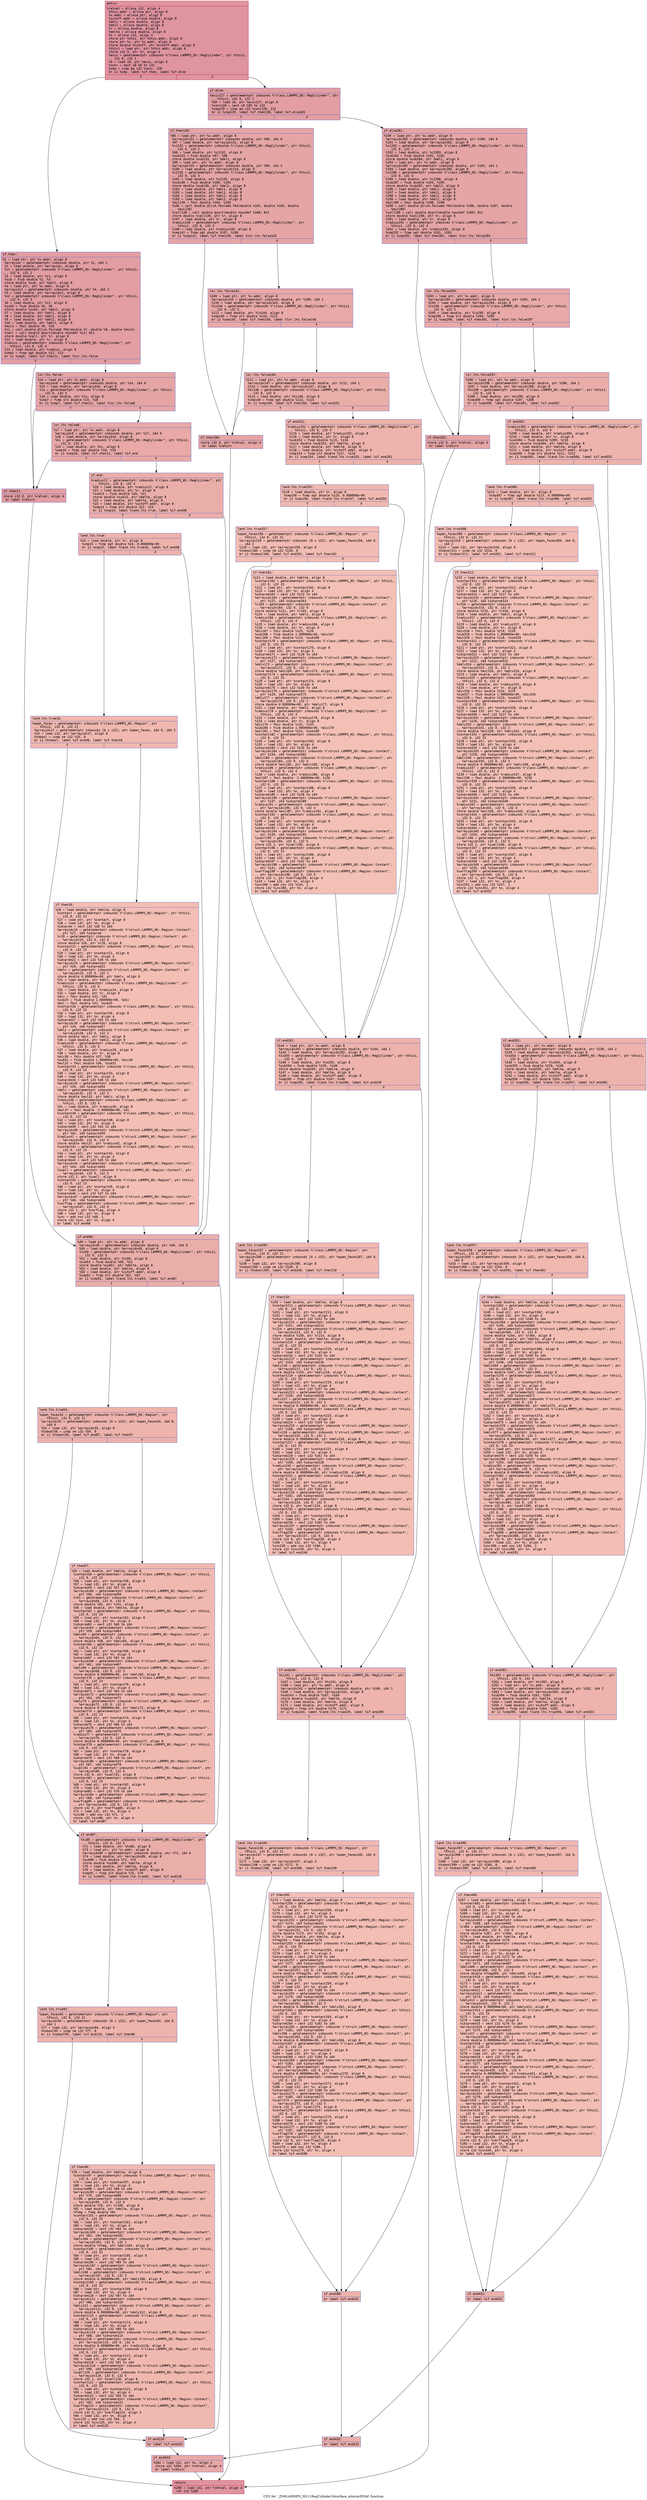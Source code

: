 digraph "CFG for '_ZN9LAMMPS_NS11RegCylinder16surface_interiorEPdd' function" {
	label="CFG for '_ZN9LAMMPS_NS11RegCylinder16surface_interiorEPdd' function";

	Node0x563dc7130ab0 [shape=record,color="#b70d28ff", style=filled, fillcolor="#b70d2870" fontname="Courier",label="{entry:\l|  %retval = alloca i32, align 4\l  %this.addr = alloca ptr, align 8\l  %x.addr = alloca ptr, align 8\l  %cutoff.addr = alloca double, align 8\l  %del1 = alloca double, align 8\l  %del2 = alloca double, align 8\l  %r = alloca double, align 8\l  %delta = alloca double, align 8\l  %n = alloca i32, align 4\l  store ptr %this, ptr %this.addr, align 8\l  store ptr %x, ptr %x.addr, align 8\l  store double %cutoff, ptr %cutoff.addr, align 8\l  %this1 = load ptr, ptr %this.addr, align 8\l  store i32 0, ptr %n, align 4\l  %axis = getelementptr inbounds %\"class.LAMMPS_NS::RegCylinder\", ptr %this1,\l... i32 0, i32 1\l  %0 = load i8, ptr %axis, align 8\l  %conv = sext i8 %0 to i32\l  %cmp = icmp eq i32 %conv, 120\l  br i1 %cmp, label %if.then, label %if.else\l|{<s0>T|<s1>F}}"];
	Node0x563dc7130ab0:s0 -> Node0x563dc7132740[tooltip="entry -> if.then\nProbability 50.00%" ];
	Node0x563dc7130ab0:s1 -> Node0x563dc71327b0[tooltip="entry -> if.else\nProbability 50.00%" ];
	Node0x563dc7132740 [shape=record,color="#3d50c3ff", style=filled, fillcolor="#be242e70" fontname="Courier",label="{if.then:\l|  %1 = load ptr, ptr %x.addr, align 8\l  %arrayidx = getelementptr inbounds double, ptr %1, i64 1\l  %2 = load double, ptr %arrayidx, align 8\l  %c1 = getelementptr inbounds %\"class.LAMMPS_NS::RegCylinder\", ptr %this1,\l... i32 0, i32 2\l  %3 = load double, ptr %c1, align 8\l  %sub = fsub double %2, %3\l  store double %sub, ptr %del1, align 8\l  %4 = load ptr, ptr %x.addr, align 8\l  %arrayidx2 = getelementptr inbounds double, ptr %4, i64 2\l  %5 = load double, ptr %arrayidx2, align 8\l  %c2 = getelementptr inbounds %\"class.LAMMPS_NS::RegCylinder\", ptr %this1,\l... i32 0, i32 3\l  %6 = load double, ptr %c2, align 8\l  %sub3 = fsub double %5, %6\l  store double %sub3, ptr %del2, align 8\l  %7 = load double, ptr %del1, align 8\l  %8 = load double, ptr %del1, align 8\l  %9 = load double, ptr %del2, align 8\l  %10 = load double, ptr %del2, align 8\l  %mul4 = fmul double %9, %10\l  %11 = call double @llvm.fmuladd.f64(double %7, double %8, double %mul4)\l  %call = call double @sqrt(double noundef %11) #11\l  store double %call, ptr %r, align 8\l  %12 = load double, ptr %r, align 8\l  %radius = getelementptr inbounds %\"class.LAMMPS_NS::RegCylinder\", ptr\l... %this1, i32 0, i32 4\l  %13 = load double, ptr %radius, align 8\l  %cmp5 = fcmp ogt double %12, %13\l  br i1 %cmp5, label %if.then11, label %lor.lhs.false\l|{<s0>T|<s1>F}}"];
	Node0x563dc7132740:s0 -> Node0x563dc7133b10[tooltip="if.then -> if.then11\nProbability 50.00%" ];
	Node0x563dc7132740:s1 -> Node0x563dc7133b60[tooltip="if.then -> lor.lhs.false\nProbability 50.00%" ];
	Node0x563dc7133b60 [shape=record,color="#3d50c3ff", style=filled, fillcolor="#c5333470" fontname="Courier",label="{lor.lhs.false:\l|  %14 = load ptr, ptr %x.addr, align 8\l  %arrayidx6 = getelementptr inbounds double, ptr %14, i64 0\l  %15 = load double, ptr %arrayidx6, align 8\l  %lo = getelementptr inbounds %\"class.LAMMPS_NS::RegCylinder\", ptr %this1,\l... i32 0, i32 5\l  %16 = load double, ptr %lo, align 8\l  %cmp7 = fcmp olt double %15, %16\l  br i1 %cmp7, label %if.then11, label %lor.lhs.false8\l|{<s0>T|<s1>F}}"];
	Node0x563dc7133b60:s0 -> Node0x563dc7133b10[tooltip="lor.lhs.false -> if.then11\nProbability 50.00%" ];
	Node0x563dc7133b60:s1 -> Node0x563dc7134040[tooltip="lor.lhs.false -> lor.lhs.false8\nProbability 50.00%" ];
	Node0x563dc7134040 [shape=record,color="#3d50c3ff", style=filled, fillcolor="#ca3b3770" fontname="Courier",label="{lor.lhs.false8:\l|  %17 = load ptr, ptr %x.addr, align 8\l  %arrayidx9 = getelementptr inbounds double, ptr %17, i64 0\l  %18 = load double, ptr %arrayidx9, align 8\l  %hi = getelementptr inbounds %\"class.LAMMPS_NS::RegCylinder\", ptr %this1,\l... i32 0, i32 6\l  %19 = load double, ptr %hi, align 8\l  %cmp10 = fcmp ogt double %18, %19\l  br i1 %cmp10, label %if.then11, label %if.end\l|{<s0>T|<s1>F}}"];
	Node0x563dc7134040:s0 -> Node0x563dc7133b10[tooltip="lor.lhs.false8 -> if.then11\nProbability 50.00%" ];
	Node0x563dc7134040:s1 -> Node0x563dc7134550[tooltip="lor.lhs.false8 -> if.end\nProbability 50.00%" ];
	Node0x563dc7133b10 [shape=record,color="#3d50c3ff", style=filled, fillcolor="#be242e70" fontname="Courier",label="{if.then11:\l|  store i32 0, ptr %retval, align 4\l  br label %return\l}"];
	Node0x563dc7133b10 -> Node0x563dc7134710[tooltip="if.then11 -> return\nProbability 100.00%" ];
	Node0x563dc7134550 [shape=record,color="#3d50c3ff", style=filled, fillcolor="#d0473d70" fontname="Courier",label="{if.end:\l|  %radius12 = getelementptr inbounds %\"class.LAMMPS_NS::RegCylinder\", ptr\l... %this1, i32 0, i32 4\l  %20 = load double, ptr %radius12, align 8\l  %21 = load double, ptr %r, align 8\l  %sub13 = fsub double %20, %21\l  store double %sub13, ptr %delta, align 8\l  %22 = load double, ptr %delta, align 8\l  %23 = load double, ptr %cutoff.addr, align 8\l  %cmp14 = fcmp olt double %22, %23\l  br i1 %cmp14, label %land.lhs.true, label %if.end48\l|{<s0>T|<s1>F}}"];
	Node0x563dc7134550:s0 -> Node0x563dc7134ce0[tooltip="if.end -> land.lhs.true\nProbability 50.00%" ];
	Node0x563dc7134550:s1 -> Node0x563dc7134d60[tooltip="if.end -> if.end48\nProbability 50.00%" ];
	Node0x563dc7134ce0 [shape=record,color="#3d50c3ff", style=filled, fillcolor="#d6524470" fontname="Courier",label="{land.lhs.true:\l|  %24 = load double, ptr %r, align 8\l  %cmp15 = fcmp ogt double %24, 0.000000e+00\l  br i1 %cmp15, label %land.lhs.true16, label %if.end48\l|{<s0>T|<s1>F}}"];
	Node0x563dc7134ce0:s0 -> Node0x563dc7134fc0[tooltip="land.lhs.true -> land.lhs.true16\nProbability 50.00%" ];
	Node0x563dc7134ce0:s1 -> Node0x563dc7134d60[tooltip="land.lhs.true -> if.end48\nProbability 50.00%" ];
	Node0x563dc7134fc0 [shape=record,color="#3d50c3ff", style=filled, fillcolor="#dc5d4a70" fontname="Courier",label="{land.lhs.true16:\l|  %open_faces = getelementptr inbounds %\"class.LAMMPS_NS::Region\", ptr\l... %this1, i32 0, i32 21\l  %arrayidx17 = getelementptr inbounds [6 x i32], ptr %open_faces, i64 0, i64 2\l  %25 = load i32, ptr %arrayidx17, align 8\l  %tobool = icmp ne i32 %25, 0\l  br i1 %tobool, label %if.end48, label %if.then18\l|{<s0>T|<s1>F}}"];
	Node0x563dc7134fc0:s0 -> Node0x563dc7134d60[tooltip="land.lhs.true16 -> if.end48\nProbability 62.50%" ];
	Node0x563dc7134fc0:s1 -> Node0x563dc7133260[tooltip="land.lhs.true16 -> if.then18\nProbability 37.50%" ];
	Node0x563dc7133260 [shape=record,color="#3d50c3ff", style=filled, fillcolor="#e36c5570" fontname="Courier",label="{if.then18:\l|  %26 = load double, ptr %delta, align 8\l  %contact = getelementptr inbounds %\"class.LAMMPS_NS::Region\", ptr %this1,\l... i32 0, i32 23\l  %27 = load ptr, ptr %contact, align 8\l  %28 = load i32, ptr %n, align 4\l  %idxprom = sext i32 %28 to i64\l  %arrayidx19 = getelementptr inbounds %\"struct.LAMMPS_NS::Region::Contact\",\l... ptr %27, i64 %idxprom\l  %r20 = getelementptr inbounds %\"struct.LAMMPS_NS::Region::Contact\", ptr\l... %arrayidx19, i32 0, i32 0\l  store double %26, ptr %r20, align 8\l  %contact21 = getelementptr inbounds %\"class.LAMMPS_NS::Region\", ptr %this1,\l... i32 0, i32 23\l  %29 = load ptr, ptr %contact21, align 8\l  %30 = load i32, ptr %n, align 4\l  %idxprom22 = sext i32 %30 to i64\l  %arrayidx23 = getelementptr inbounds %\"struct.LAMMPS_NS::Region::Contact\",\l... ptr %29, i64 %idxprom22\l  %delx = getelementptr inbounds %\"struct.LAMMPS_NS::Region::Contact\", ptr\l... %arrayidx23, i32 0, i32 1\l  store double 0.000000e+00, ptr %delx, align 8\l  %31 = load double, ptr %del1, align 8\l  %radius24 = getelementptr inbounds %\"class.LAMMPS_NS::RegCylinder\", ptr\l... %this1, i32 0, i32 4\l  %32 = load double, ptr %radius24, align 8\l  %33 = load double, ptr %r, align 8\l  %div = fdiv double %32, %33\l  %sub25 = fsub double 1.000000e+00, %div\l  %mul = fmul double %31, %sub25\l  %contact26 = getelementptr inbounds %\"class.LAMMPS_NS::Region\", ptr %this1,\l... i32 0, i32 23\l  %34 = load ptr, ptr %contact26, align 8\l  %35 = load i32, ptr %n, align 4\l  %idxprom27 = sext i32 %35 to i64\l  %arrayidx28 = getelementptr inbounds %\"struct.LAMMPS_NS::Region::Contact\",\l... ptr %34, i64 %idxprom27\l  %dely = getelementptr inbounds %\"struct.LAMMPS_NS::Region::Contact\", ptr\l... %arrayidx28, i32 0, i32 2\l  store double %mul, ptr %dely, align 8\l  %36 = load double, ptr %del2, align 8\l  %radius29 = getelementptr inbounds %\"class.LAMMPS_NS::RegCylinder\", ptr\l... %this1, i32 0, i32 4\l  %37 = load double, ptr %radius29, align 8\l  %38 = load double, ptr %r, align 8\l  %div30 = fdiv double %37, %38\l  %sub31 = fsub double 1.000000e+00, %div30\l  %mul32 = fmul double %36, %sub31\l  %contact33 = getelementptr inbounds %\"class.LAMMPS_NS::Region\", ptr %this1,\l... i32 0, i32 23\l  %39 = load ptr, ptr %contact33, align 8\l  %40 = load i32, ptr %n, align 4\l  %idxprom34 = sext i32 %40 to i64\l  %arrayidx35 = getelementptr inbounds %\"struct.LAMMPS_NS::Region::Contact\",\l... ptr %39, i64 %idxprom34\l  %delz = getelementptr inbounds %\"struct.LAMMPS_NS::Region::Contact\", ptr\l... %arrayidx35, i32 0, i32 3\l  store double %mul32, ptr %delz, align 8\l  %radius36 = getelementptr inbounds %\"class.LAMMPS_NS::RegCylinder\", ptr\l... %this1, i32 0, i32 4\l  %41 = load double, ptr %radius36, align 8\l  %mul37 = fmul double -2.000000e+00, %41\l  %contact38 = getelementptr inbounds %\"class.LAMMPS_NS::Region\", ptr %this1,\l... i32 0, i32 23\l  %42 = load ptr, ptr %contact38, align 8\l  %43 = load i32, ptr %n, align 4\l  %idxprom39 = sext i32 %43 to i64\l  %arrayidx40 = getelementptr inbounds %\"struct.LAMMPS_NS::Region::Contact\",\l... ptr %42, i64 %idxprom39\l  %radius41 = getelementptr inbounds %\"struct.LAMMPS_NS::Region::Contact\", ptr\l... %arrayidx40, i32 0, i32 4\l  store double %mul37, ptr %radius41, align 8\l  %contact42 = getelementptr inbounds %\"class.LAMMPS_NS::Region\", ptr %this1,\l... i32 0, i32 23\l  %44 = load ptr, ptr %contact42, align 8\l  %45 = load i32, ptr %n, align 4\l  %idxprom43 = sext i32 %45 to i64\l  %arrayidx44 = getelementptr inbounds %\"struct.LAMMPS_NS::Region::Contact\",\l... ptr %44, i64 %idxprom43\l  %iwall = getelementptr inbounds %\"struct.LAMMPS_NS::Region::Contact\", ptr\l... %arrayidx44, i32 0, i32 5\l  store i32 2, ptr %iwall, align 8\l  %contact45 = getelementptr inbounds %\"class.LAMMPS_NS::Region\", ptr %this1,\l... i32 0, i32 23\l  %46 = load ptr, ptr %contact45, align 8\l  %47 = load i32, ptr %n, align 4\l  %idxprom46 = sext i32 %47 to i64\l  %arrayidx47 = getelementptr inbounds %\"struct.LAMMPS_NS::Region::Contact\",\l... ptr %46, i64 %idxprom46\l  %varflag = getelementptr inbounds %\"struct.LAMMPS_NS::Region::Contact\", ptr\l... %arrayidx47, i32 0, i32 6\l  store i32 1, ptr %varflag, align 4\l  %48 = load i32, ptr %n, align 4\l  %inc = add nsw i32 %48, 1\l  store i32 %inc, ptr %n, align 4\l  br label %if.end48\l}"];
	Node0x563dc7133260 -> Node0x563dc7134d60[tooltip="if.then18 -> if.end48\nProbability 100.00%" ];
	Node0x563dc7134d60 [shape=record,color="#3d50c3ff", style=filled, fillcolor="#d0473d70" fontname="Courier",label="{if.end48:\l|  %49 = load ptr, ptr %x.addr, align 8\l  %arrayidx49 = getelementptr inbounds double, ptr %49, i64 0\l  %50 = load double, ptr %arrayidx49, align 8\l  %lo50 = getelementptr inbounds %\"class.LAMMPS_NS::RegCylinder\", ptr %this1,\l... i32 0, i32 5\l  %51 = load double, ptr %lo50, align 8\l  %sub51 = fsub double %50, %51\l  store double %sub51, ptr %delta, align 8\l  %52 = load double, ptr %delta, align 8\l  %53 = load double, ptr %cutoff.addr, align 8\l  %cmp52 = fcmp olt double %52, %53\l  br i1 %cmp52, label %land.lhs.true53, label %if.end87\l|{<s0>T|<s1>F}}"];
	Node0x563dc7134d60:s0 -> Node0x563dc7139610[tooltip="if.end48 -> land.lhs.true53\nProbability 50.00%" ];
	Node0x563dc7134d60:s1 -> Node0x563dc7139690[tooltip="if.end48 -> if.end87\nProbability 50.00%" ];
	Node0x563dc7139610 [shape=record,color="#3d50c3ff", style=filled, fillcolor="#d6524470" fontname="Courier",label="{land.lhs.true53:\l|  %open_faces54 = getelementptr inbounds %\"class.LAMMPS_NS::Region\", ptr\l... %this1, i32 0, i32 21\l  %arrayidx55 = getelementptr inbounds [6 x i32], ptr %open_faces54, i64 0,\l... i64 0\l  %54 = load i32, ptr %arrayidx55, align 8\l  %tobool56 = icmp ne i32 %54, 0\l  br i1 %tobool56, label %if.end87, label %if.then57\l|{<s0>T|<s1>F}}"];
	Node0x563dc7139610:s0 -> Node0x563dc7139690[tooltip="land.lhs.true53 -> if.end87\nProbability 62.50%" ];
	Node0x563dc7139610:s1 -> Node0x563dc7135500[tooltip="land.lhs.true53 -> if.then57\nProbability 37.50%" ];
	Node0x563dc7135500 [shape=record,color="#3d50c3ff", style=filled, fillcolor="#de614d70" fontname="Courier",label="{if.then57:\l|  %55 = load double, ptr %delta, align 8\l  %contact58 = getelementptr inbounds %\"class.LAMMPS_NS::Region\", ptr %this1,\l... i32 0, i32 23\l  %56 = load ptr, ptr %contact58, align 8\l  %57 = load i32, ptr %n, align 4\l  %idxprom59 = sext i32 %57 to i64\l  %arrayidx60 = getelementptr inbounds %\"struct.LAMMPS_NS::Region::Contact\",\l... ptr %56, i64 %idxprom59\l  %r61 = getelementptr inbounds %\"struct.LAMMPS_NS::Region::Contact\", ptr\l... %arrayidx60, i32 0, i32 0\l  store double %55, ptr %r61, align 8\l  %58 = load double, ptr %delta, align 8\l  %contact62 = getelementptr inbounds %\"class.LAMMPS_NS::Region\", ptr %this1,\l... i32 0, i32 23\l  %59 = load ptr, ptr %contact62, align 8\l  %60 = load i32, ptr %n, align 4\l  %idxprom63 = sext i32 %60 to i64\l  %arrayidx64 = getelementptr inbounds %\"struct.LAMMPS_NS::Region::Contact\",\l... ptr %59, i64 %idxprom63\l  %delx65 = getelementptr inbounds %\"struct.LAMMPS_NS::Region::Contact\", ptr\l... %arrayidx64, i32 0, i32 1\l  store double %58, ptr %delx65, align 8\l  %contact66 = getelementptr inbounds %\"class.LAMMPS_NS::Region\", ptr %this1,\l... i32 0, i32 23\l  %61 = load ptr, ptr %contact66, align 8\l  %62 = load i32, ptr %n, align 4\l  %idxprom67 = sext i32 %62 to i64\l  %arrayidx68 = getelementptr inbounds %\"struct.LAMMPS_NS::Region::Contact\",\l... ptr %61, i64 %idxprom67\l  %delz69 = getelementptr inbounds %\"struct.LAMMPS_NS::Region::Contact\", ptr\l... %arrayidx68, i32 0, i32 3\l  store double 0.000000e+00, ptr %delz69, align 8\l  %contact70 = getelementptr inbounds %\"class.LAMMPS_NS::Region\", ptr %this1,\l... i32 0, i32 23\l  %63 = load ptr, ptr %contact70, align 8\l  %64 = load i32, ptr %n, align 4\l  %idxprom71 = sext i32 %64 to i64\l  %arrayidx72 = getelementptr inbounds %\"struct.LAMMPS_NS::Region::Contact\",\l... ptr %63, i64 %idxprom71\l  %dely73 = getelementptr inbounds %\"struct.LAMMPS_NS::Region::Contact\", ptr\l... %arrayidx72, i32 0, i32 2\l  store double 0.000000e+00, ptr %dely73, align 8\l  %contact74 = getelementptr inbounds %\"class.LAMMPS_NS::Region\", ptr %this1,\l... i32 0, i32 23\l  %65 = load ptr, ptr %contact74, align 8\l  %66 = load i32, ptr %n, align 4\l  %idxprom75 = sext i32 %66 to i64\l  %arrayidx76 = getelementptr inbounds %\"struct.LAMMPS_NS::Region::Contact\",\l... ptr %65, i64 %idxprom75\l  %radius77 = getelementptr inbounds %\"struct.LAMMPS_NS::Region::Contact\", ptr\l... %arrayidx76, i32 0, i32 4\l  store double 0.000000e+00, ptr %radius77, align 8\l  %contact78 = getelementptr inbounds %\"class.LAMMPS_NS::Region\", ptr %this1,\l... i32 0, i32 23\l  %67 = load ptr, ptr %contact78, align 8\l  %68 = load i32, ptr %n, align 4\l  %idxprom79 = sext i32 %68 to i64\l  %arrayidx80 = getelementptr inbounds %\"struct.LAMMPS_NS::Region::Contact\",\l... ptr %67, i64 %idxprom79\l  %iwall81 = getelementptr inbounds %\"struct.LAMMPS_NS::Region::Contact\", ptr\l... %arrayidx80, i32 0, i32 5\l  store i32 0, ptr %iwall81, align 8\l  %contact82 = getelementptr inbounds %\"class.LAMMPS_NS::Region\", ptr %this1,\l... i32 0, i32 23\l  %69 = load ptr, ptr %contact82, align 8\l  %70 = load i32, ptr %n, align 4\l  %idxprom83 = sext i32 %70 to i64\l  %arrayidx84 = getelementptr inbounds %\"struct.LAMMPS_NS::Region::Contact\",\l... ptr %69, i64 %idxprom83\l  %varflag85 = getelementptr inbounds %\"struct.LAMMPS_NS::Region::Contact\",\l... ptr %arrayidx84, i32 0, i32 6\l  store i32 0, ptr %varflag85, align 4\l  %71 = load i32, ptr %n, align 4\l  %inc86 = add nsw i32 %71, 1\l  store i32 %inc86, ptr %n, align 4\l  br label %if.end87\l}"];
	Node0x563dc7135500 -> Node0x563dc7139690[tooltip="if.then57 -> if.end87\nProbability 100.00%" ];
	Node0x563dc7139690 [shape=record,color="#3d50c3ff", style=filled, fillcolor="#d0473d70" fontname="Courier",label="{if.end87:\l|  %hi88 = getelementptr inbounds %\"class.LAMMPS_NS::RegCylinder\", ptr\l... %this1, i32 0, i32 6\l  %72 = load double, ptr %hi88, align 8\l  %73 = load ptr, ptr %x.addr, align 8\l  %arrayidx89 = getelementptr inbounds double, ptr %73, i64 0\l  %74 = load double, ptr %arrayidx89, align 8\l  %sub90 = fsub double %72, %74\l  store double %sub90, ptr %delta, align 8\l  %75 = load double, ptr %delta, align 8\l  %76 = load double, ptr %cutoff.addr, align 8\l  %cmp91 = fcmp olt double %75, %76\l  br i1 %cmp91, label %land.lhs.true92, label %if.end126\l|{<s0>T|<s1>F}}"];
	Node0x563dc7139690:s0 -> Node0x563dc713cdc0[tooltip="if.end87 -> land.lhs.true92\nProbability 50.00%" ];
	Node0x563dc7139690:s1 -> Node0x563dc713ce40[tooltip="if.end87 -> if.end126\nProbability 50.00%" ];
	Node0x563dc713cdc0 [shape=record,color="#3d50c3ff", style=filled, fillcolor="#d6524470" fontname="Courier",label="{land.lhs.true92:\l|  %open_faces93 = getelementptr inbounds %\"class.LAMMPS_NS::Region\", ptr\l... %this1, i32 0, i32 21\l  %arrayidx94 = getelementptr inbounds [6 x i32], ptr %open_faces93, i64 0,\l... i64 1\l  %77 = load i32, ptr %arrayidx94, align 4\l  %tobool95 = icmp ne i32 %77, 0\l  br i1 %tobool95, label %if.end126, label %if.then96\l|{<s0>T|<s1>F}}"];
	Node0x563dc713cdc0:s0 -> Node0x563dc713ce40[tooltip="land.lhs.true92 -> if.end126\nProbability 62.50%" ];
	Node0x563dc713cdc0:s1 -> Node0x563dc713d290[tooltip="land.lhs.true92 -> if.then96\nProbability 37.50%" ];
	Node0x563dc713d290 [shape=record,color="#3d50c3ff", style=filled, fillcolor="#de614d70" fontname="Courier",label="{if.then96:\l|  %78 = load double, ptr %delta, align 8\l  %contact97 = getelementptr inbounds %\"class.LAMMPS_NS::Region\", ptr %this1,\l... i32 0, i32 23\l  %79 = load ptr, ptr %contact97, align 8\l  %80 = load i32, ptr %n, align 4\l  %idxprom98 = sext i32 %80 to i64\l  %arrayidx99 = getelementptr inbounds %\"struct.LAMMPS_NS::Region::Contact\",\l... ptr %79, i64 %idxprom98\l  %r100 = getelementptr inbounds %\"struct.LAMMPS_NS::Region::Contact\", ptr\l... %arrayidx99, i32 0, i32 0\l  store double %78, ptr %r100, align 8\l  %81 = load double, ptr %delta, align 8\l  %fneg = fneg double %81\l  %contact101 = getelementptr inbounds %\"class.LAMMPS_NS::Region\", ptr %this1,\l... i32 0, i32 23\l  %82 = load ptr, ptr %contact101, align 8\l  %83 = load i32, ptr %n, align 4\l  %idxprom102 = sext i32 %83 to i64\l  %arrayidx103 = getelementptr inbounds %\"struct.LAMMPS_NS::Region::Contact\",\l... ptr %82, i64 %idxprom102\l  %delx104 = getelementptr inbounds %\"struct.LAMMPS_NS::Region::Contact\", ptr\l... %arrayidx103, i32 0, i32 1\l  store double %fneg, ptr %delx104, align 8\l  %contact105 = getelementptr inbounds %\"class.LAMMPS_NS::Region\", ptr %this1,\l... i32 0, i32 23\l  %84 = load ptr, ptr %contact105, align 8\l  %85 = load i32, ptr %n, align 4\l  %idxprom106 = sext i32 %85 to i64\l  %arrayidx107 = getelementptr inbounds %\"struct.LAMMPS_NS::Region::Contact\",\l... ptr %84, i64 %idxprom106\l  %delz108 = getelementptr inbounds %\"struct.LAMMPS_NS::Region::Contact\", ptr\l... %arrayidx107, i32 0, i32 3\l  store double 0.000000e+00, ptr %delz108, align 8\l  %contact109 = getelementptr inbounds %\"class.LAMMPS_NS::Region\", ptr %this1,\l... i32 0, i32 23\l  %86 = load ptr, ptr %contact109, align 8\l  %87 = load i32, ptr %n, align 4\l  %idxprom110 = sext i32 %87 to i64\l  %arrayidx111 = getelementptr inbounds %\"struct.LAMMPS_NS::Region::Contact\",\l... ptr %86, i64 %idxprom110\l  %dely112 = getelementptr inbounds %\"struct.LAMMPS_NS::Region::Contact\", ptr\l... %arrayidx111, i32 0, i32 2\l  store double 0.000000e+00, ptr %dely112, align 8\l  %contact113 = getelementptr inbounds %\"class.LAMMPS_NS::Region\", ptr %this1,\l... i32 0, i32 23\l  %88 = load ptr, ptr %contact113, align 8\l  %89 = load i32, ptr %n, align 4\l  %idxprom114 = sext i32 %89 to i64\l  %arrayidx115 = getelementptr inbounds %\"struct.LAMMPS_NS::Region::Contact\",\l... ptr %88, i64 %idxprom114\l  %radius116 = getelementptr inbounds %\"struct.LAMMPS_NS::Region::Contact\",\l... ptr %arrayidx115, i32 0, i32 4\l  store double 0.000000e+00, ptr %radius116, align 8\l  %contact117 = getelementptr inbounds %\"class.LAMMPS_NS::Region\", ptr %this1,\l... i32 0, i32 23\l  %90 = load ptr, ptr %contact117, align 8\l  %91 = load i32, ptr %n, align 4\l  %idxprom118 = sext i32 %91 to i64\l  %arrayidx119 = getelementptr inbounds %\"struct.LAMMPS_NS::Region::Contact\",\l... ptr %90, i64 %idxprom118\l  %iwall120 = getelementptr inbounds %\"struct.LAMMPS_NS::Region::Contact\", ptr\l... %arrayidx119, i32 0, i32 5\l  store i32 1, ptr %iwall120, align 8\l  %contact121 = getelementptr inbounds %\"class.LAMMPS_NS::Region\", ptr %this1,\l... i32 0, i32 23\l  %92 = load ptr, ptr %contact121, align 8\l  %93 = load i32, ptr %n, align 4\l  %idxprom122 = sext i32 %93 to i64\l  %arrayidx123 = getelementptr inbounds %\"struct.LAMMPS_NS::Region::Contact\",\l... ptr %92, i64 %idxprom122\l  %varflag124 = getelementptr inbounds %\"struct.LAMMPS_NS::Region::Contact\",\l... ptr %arrayidx123, i32 0, i32 6\l  store i32 0, ptr %varflag124, align 4\l  %94 = load i32, ptr %n, align 4\l  %inc125 = add nsw i32 %94, 1\l  store i32 %inc125, ptr %n, align 4\l  br label %if.end126\l}"];
	Node0x563dc713d290 -> Node0x563dc713ce40[tooltip="if.then96 -> if.end126\nProbability 100.00%" ];
	Node0x563dc713ce40 [shape=record,color="#3d50c3ff", style=filled, fillcolor="#d0473d70" fontname="Courier",label="{if.end126:\l|  br label %if.end433\l}"];
	Node0x563dc713ce40 -> Node0x563dc713f9e0[tooltip="if.end126 -> if.end433\nProbability 100.00%" ];
	Node0x563dc71327b0 [shape=record,color="#3d50c3ff", style=filled, fillcolor="#be242e70" fontname="Courier",label="{if.else:\l|  %axis127 = getelementptr inbounds %\"class.LAMMPS_NS::RegCylinder\", ptr\l... %this1, i32 0, i32 1\l  %95 = load i8, ptr %axis127, align 8\l  %conv128 = sext i8 %95 to i32\l  %cmp129 = icmp eq i32 %conv128, 121\l  br i1 %cmp129, label %if.then130, label %if.else281\l|{<s0>T|<s1>F}}"];
	Node0x563dc71327b0:s0 -> Node0x563dc71383e0[tooltip="if.else -> if.then130\nProbability 50.00%" ];
	Node0x563dc71327b0:s1 -> Node0x563dc7138460[tooltip="if.else -> if.else281\nProbability 50.00%" ];
	Node0x563dc71383e0 [shape=record,color="#3d50c3ff", style=filled, fillcolor="#c5333470" fontname="Courier",label="{if.then130:\l|  %96 = load ptr, ptr %x.addr, align 8\l  %arrayidx131 = getelementptr inbounds double, ptr %96, i64 0\l  %97 = load double, ptr %arrayidx131, align 8\l  %c1132 = getelementptr inbounds %\"class.LAMMPS_NS::RegCylinder\", ptr %this1,\l... i32 0, i32 2\l  %98 = load double, ptr %c1132, align 8\l  %sub133 = fsub double %97, %98\l  store double %sub133, ptr %del1, align 8\l  %99 = load ptr, ptr %x.addr, align 8\l  %arrayidx134 = getelementptr inbounds double, ptr %99, i64 2\l  %100 = load double, ptr %arrayidx134, align 8\l  %c2135 = getelementptr inbounds %\"class.LAMMPS_NS::RegCylinder\", ptr %this1,\l... i32 0, i32 3\l  %101 = load double, ptr %c2135, align 8\l  %sub136 = fsub double %100, %101\l  store double %sub136, ptr %del2, align 8\l  %102 = load double, ptr %del1, align 8\l  %103 = load double, ptr %del1, align 8\l  %104 = load double, ptr %del2, align 8\l  %105 = load double, ptr %del2, align 8\l  %mul138 = fmul double %104, %105\l  %106 = call double @llvm.fmuladd.f64(double %102, double %103, double\l... %mul138)\l  %call139 = call double @sqrt(double noundef %106) #11\l  store double %call139, ptr %r, align 8\l  %107 = load double, ptr %r, align 8\l  %radius140 = getelementptr inbounds %\"class.LAMMPS_NS::RegCylinder\", ptr\l... %this1, i32 0, i32 4\l  %108 = load double, ptr %radius140, align 8\l  %cmp141 = fcmp ogt double %107, %108\l  br i1 %cmp141, label %if.then150, label %lor.lhs.false142\l|{<s0>T|<s1>F}}"];
	Node0x563dc71383e0:s0 -> Node0x563dc71417c0[tooltip="if.then130 -> if.then150\nProbability 50.00%" ];
	Node0x563dc71383e0:s1 -> Node0x563dc7141840[tooltip="if.then130 -> lor.lhs.false142\nProbability 50.00%" ];
	Node0x563dc7141840 [shape=record,color="#3d50c3ff", style=filled, fillcolor="#ca3b3770" fontname="Courier",label="{lor.lhs.false142:\l|  %109 = load ptr, ptr %x.addr, align 8\l  %arrayidx143 = getelementptr inbounds double, ptr %109, i64 1\l  %110 = load double, ptr %arrayidx143, align 8\l  %lo144 = getelementptr inbounds %\"class.LAMMPS_NS::RegCylinder\", ptr %this1,\l... i32 0, i32 5\l  %111 = load double, ptr %lo144, align 8\l  %cmp145 = fcmp olt double %110, %111\l  br i1 %cmp145, label %if.then150, label %lor.lhs.false146\l|{<s0>T|<s1>F}}"];
	Node0x563dc7141840:s0 -> Node0x563dc71417c0[tooltip="lor.lhs.false142 -> if.then150\nProbability 50.00%" ];
	Node0x563dc7141840:s1 -> Node0x563dc7141d80[tooltip="lor.lhs.false142 -> lor.lhs.false146\nProbability 50.00%" ];
	Node0x563dc7141d80 [shape=record,color="#3d50c3ff", style=filled, fillcolor="#d0473d70" fontname="Courier",label="{lor.lhs.false146:\l|  %112 = load ptr, ptr %x.addr, align 8\l  %arrayidx147 = getelementptr inbounds double, ptr %112, i64 1\l  %113 = load double, ptr %arrayidx147, align 8\l  %hi148 = getelementptr inbounds %\"class.LAMMPS_NS::RegCylinder\", ptr %this1,\l... i32 0, i32 6\l  %114 = load double, ptr %hi148, align 8\l  %cmp149 = fcmp ogt double %113, %114\l  br i1 %cmp149, label %if.then150, label %if.end151\l|{<s0>T|<s1>F}}"];
	Node0x563dc7141d80:s0 -> Node0x563dc71417c0[tooltip="lor.lhs.false146 -> if.then150\nProbability 50.00%" ];
	Node0x563dc7141d80:s1 -> Node0x563dc71399e0[tooltip="lor.lhs.false146 -> if.end151\nProbability 50.00%" ];
	Node0x563dc71417c0 [shape=record,color="#3d50c3ff", style=filled, fillcolor="#c5333470" fontname="Courier",label="{if.then150:\l|  store i32 0, ptr %retval, align 4\l  br label %return\l}"];
	Node0x563dc71417c0 -> Node0x563dc7134710[tooltip="if.then150 -> return\nProbability 100.00%" ];
	Node0x563dc71399e0 [shape=record,color="#3d50c3ff", style=filled, fillcolor="#d6524470" fontname="Courier",label="{if.end151:\l|  %radius152 = getelementptr inbounds %\"class.LAMMPS_NS::RegCylinder\", ptr\l... %this1, i32 0, i32 4\l  %115 = load double, ptr %radius152, align 8\l  %116 = load double, ptr %r, align 8\l  %sub153 = fsub double %115, %116\l  store double %sub153, ptr %delta, align 8\l  %117 = load double, ptr %delta, align 8\l  %118 = load double, ptr %cutoff.addr, align 8\l  %cmp154 = fcmp olt double %117, %118\l  br i1 %cmp154, label %land.lhs.true155, label %if.end201\l|{<s0>T|<s1>F}}"];
	Node0x563dc71399e0:s0 -> Node0x563dc713a110[tooltip="if.end151 -> land.lhs.true155\nProbability 50.00%" ];
	Node0x563dc71399e0:s1 -> Node0x563dc713a1b0[tooltip="if.end151 -> if.end201\nProbability 50.00%" ];
	Node0x563dc713a110 [shape=record,color="#3d50c3ff", style=filled, fillcolor="#dc5d4a70" fontname="Courier",label="{land.lhs.true155:\l|  %119 = load double, ptr %r, align 8\l  %cmp156 = fcmp ogt double %119, 0.000000e+00\l  br i1 %cmp156, label %land.lhs.true157, label %if.end201\l|{<s0>T|<s1>F}}"];
	Node0x563dc713a110:s0 -> Node0x563dc713a420[tooltip="land.lhs.true155 -> land.lhs.true157\nProbability 50.00%" ];
	Node0x563dc713a110:s1 -> Node0x563dc713a1b0[tooltip="land.lhs.true155 -> if.end201\nProbability 50.00%" ];
	Node0x563dc713a420 [shape=record,color="#3d50c3ff", style=filled, fillcolor="#e1675170" fontname="Courier",label="{land.lhs.true157:\l|  %open_faces158 = getelementptr inbounds %\"class.LAMMPS_NS::Region\", ptr\l... %this1, i32 0, i32 21\l  %arrayidx159 = getelementptr inbounds [6 x i32], ptr %open_faces158, i64 0,\l... i64 2\l  %120 = load i32, ptr %arrayidx159, align 8\l  %tobool160 = icmp ne i32 %120, 0\l  br i1 %tobool160, label %if.end201, label %if.then161\l|{<s0>T|<s1>F}}"];
	Node0x563dc713a420:s0 -> Node0x563dc713a1b0[tooltip="land.lhs.true157 -> if.end201\nProbability 62.50%" ];
	Node0x563dc713a420:s1 -> Node0x563dc70f4420[tooltip="land.lhs.true157 -> if.then161\nProbability 37.50%" ];
	Node0x563dc70f4420 [shape=record,color="#3d50c3ff", style=filled, fillcolor="#e5705870" fontname="Courier",label="{if.then161:\l|  %121 = load double, ptr %delta, align 8\l  %contact162 = getelementptr inbounds %\"class.LAMMPS_NS::Region\", ptr %this1,\l... i32 0, i32 23\l  %122 = load ptr, ptr %contact162, align 8\l  %123 = load i32, ptr %n, align 4\l  %idxprom163 = sext i32 %123 to i64\l  %arrayidx164 = getelementptr inbounds %\"struct.LAMMPS_NS::Region::Contact\",\l... ptr %122, i64 %idxprom163\l  %r165 = getelementptr inbounds %\"struct.LAMMPS_NS::Region::Contact\", ptr\l... %arrayidx164, i32 0, i32 0\l  store double %121, ptr %r165, align 8\l  %124 = load double, ptr %del1, align 8\l  %radius166 = getelementptr inbounds %\"class.LAMMPS_NS::RegCylinder\", ptr\l... %this1, i32 0, i32 4\l  %125 = load double, ptr %radius166, align 8\l  %126 = load double, ptr %r, align 8\l  %div167 = fdiv double %125, %126\l  %sub168 = fsub double 1.000000e+00, %div167\l  %mul169 = fmul double %124, %sub168\l  %contact170 = getelementptr inbounds %\"class.LAMMPS_NS::Region\", ptr %this1,\l... i32 0, i32 23\l  %127 = load ptr, ptr %contact170, align 8\l  %128 = load i32, ptr %n, align 4\l  %idxprom171 = sext i32 %128 to i64\l  %arrayidx172 = getelementptr inbounds %\"struct.LAMMPS_NS::Region::Contact\",\l... ptr %127, i64 %idxprom171\l  %delx173 = getelementptr inbounds %\"struct.LAMMPS_NS::Region::Contact\", ptr\l... %arrayidx172, i32 0, i32 1\l  store double %mul169, ptr %delx173, align 8\l  %contact174 = getelementptr inbounds %\"class.LAMMPS_NS::Region\", ptr %this1,\l... i32 0, i32 23\l  %129 = load ptr, ptr %contact174, align 8\l  %130 = load i32, ptr %n, align 4\l  %idxprom175 = sext i32 %130 to i64\l  %arrayidx176 = getelementptr inbounds %\"struct.LAMMPS_NS::Region::Contact\",\l... ptr %129, i64 %idxprom175\l  %dely177 = getelementptr inbounds %\"struct.LAMMPS_NS::Region::Contact\", ptr\l... %arrayidx176, i32 0, i32 2\l  store double 0.000000e+00, ptr %dely177, align 8\l  %131 = load double, ptr %del2, align 8\l  %radius178 = getelementptr inbounds %\"class.LAMMPS_NS::RegCylinder\", ptr\l... %this1, i32 0, i32 4\l  %132 = load double, ptr %radius178, align 8\l  %133 = load double, ptr %r, align 8\l  %div179 = fdiv double %132, %133\l  %sub180 = fsub double 1.000000e+00, %div179\l  %mul181 = fmul double %131, %sub180\l  %contact182 = getelementptr inbounds %\"class.LAMMPS_NS::Region\", ptr %this1,\l... i32 0, i32 23\l  %134 = load ptr, ptr %contact182, align 8\l  %135 = load i32, ptr %n, align 4\l  %idxprom183 = sext i32 %135 to i64\l  %arrayidx184 = getelementptr inbounds %\"struct.LAMMPS_NS::Region::Contact\",\l... ptr %134, i64 %idxprom183\l  %delz185 = getelementptr inbounds %\"struct.LAMMPS_NS::Region::Contact\", ptr\l... %arrayidx184, i32 0, i32 3\l  store double %mul181, ptr %delz185, align 8\l  %radius186 = getelementptr inbounds %\"class.LAMMPS_NS::RegCylinder\", ptr\l... %this1, i32 0, i32 4\l  %136 = load double, ptr %radius186, align 8\l  %mul187 = fmul double -2.000000e+00, %136\l  %contact188 = getelementptr inbounds %\"class.LAMMPS_NS::Region\", ptr %this1,\l... i32 0, i32 23\l  %137 = load ptr, ptr %contact188, align 8\l  %138 = load i32, ptr %n, align 4\l  %idxprom189 = sext i32 %138 to i64\l  %arrayidx190 = getelementptr inbounds %\"struct.LAMMPS_NS::Region::Contact\",\l... ptr %137, i64 %idxprom189\l  %radius191 = getelementptr inbounds %\"struct.LAMMPS_NS::Region::Contact\",\l... ptr %arrayidx190, i32 0, i32 4\l  store double %mul187, ptr %radius191, align 8\l  %contact192 = getelementptr inbounds %\"class.LAMMPS_NS::Region\", ptr %this1,\l... i32 0, i32 23\l  %139 = load ptr, ptr %contact192, align 8\l  %140 = load i32, ptr %n, align 4\l  %idxprom193 = sext i32 %140 to i64\l  %arrayidx194 = getelementptr inbounds %\"struct.LAMMPS_NS::Region::Contact\",\l... ptr %139, i64 %idxprom193\l  %iwall195 = getelementptr inbounds %\"struct.LAMMPS_NS::Region::Contact\", ptr\l... %arrayidx194, i32 0, i32 5\l  store i32 2, ptr %iwall195, align 8\l  %contact196 = getelementptr inbounds %\"class.LAMMPS_NS::Region\", ptr %this1,\l... i32 0, i32 23\l  %141 = load ptr, ptr %contact196, align 8\l  %142 = load i32, ptr %n, align 4\l  %idxprom197 = sext i32 %142 to i64\l  %arrayidx198 = getelementptr inbounds %\"struct.LAMMPS_NS::Region::Contact\",\l... ptr %141, i64 %idxprom197\l  %varflag199 = getelementptr inbounds %\"struct.LAMMPS_NS::Region::Contact\",\l... ptr %arrayidx198, i32 0, i32 6\l  store i32 1, ptr %varflag199, align 4\l  %143 = load i32, ptr %n, align 4\l  %inc200 = add nsw i32 %143, 1\l  store i32 %inc200, ptr %n, align 4\l  br label %if.end201\l}"];
	Node0x563dc70f4420 -> Node0x563dc713a1b0[tooltip="if.then161 -> if.end201\nProbability 100.00%" ];
	Node0x563dc713a1b0 [shape=record,color="#3d50c3ff", style=filled, fillcolor="#d6524470" fontname="Courier",label="{if.end201:\l|  %144 = load ptr, ptr %x.addr, align 8\l  %arrayidx202 = getelementptr inbounds double, ptr %144, i64 1\l  %145 = load double, ptr %arrayidx202, align 8\l  %lo203 = getelementptr inbounds %\"class.LAMMPS_NS::RegCylinder\", ptr %this1,\l... i32 0, i32 5\l  %146 = load double, ptr %lo203, align 8\l  %sub204 = fsub double %145, %146\l  store double %sub204, ptr %delta, align 8\l  %147 = load double, ptr %delta, align 8\l  %148 = load double, ptr %cutoff.addr, align 8\l  %cmp205 = fcmp olt double %147, %148\l  br i1 %cmp205, label %land.lhs.true206, label %if.end240\l|{<s0>T|<s1>F}}"];
	Node0x563dc713a1b0:s0 -> Node0x563dc70f7bb0[tooltip="if.end201 -> land.lhs.true206\nProbability 50.00%" ];
	Node0x563dc713a1b0:s1 -> Node0x563dc70f7c50[tooltip="if.end201 -> if.end240\nProbability 50.00%" ];
	Node0x563dc70f7bb0 [shape=record,color="#3d50c3ff", style=filled, fillcolor="#dc5d4a70" fontname="Courier",label="{land.lhs.true206:\l|  %open_faces207 = getelementptr inbounds %\"class.LAMMPS_NS::Region\", ptr\l... %this1, i32 0, i32 21\l  %arrayidx208 = getelementptr inbounds [6 x i32], ptr %open_faces207, i64 0,\l... i64 0\l  %149 = load i32, ptr %arrayidx208, align 8\l  %tobool209 = icmp ne i32 %149, 0\l  br i1 %tobool209, label %if.end240, label %if.then210\l|{<s0>T|<s1>F}}"];
	Node0x563dc70f7bb0:s0 -> Node0x563dc70f7c50[tooltip="land.lhs.true206 -> if.end240\nProbability 62.50%" ];
	Node0x563dc70f7bb0:s1 -> Node0x563dc70f80a0[tooltip="land.lhs.true206 -> if.then210\nProbability 37.50%" ];
	Node0x563dc70f80a0 [shape=record,color="#3d50c3ff", style=filled, fillcolor="#e36c5570" fontname="Courier",label="{if.then210:\l|  %150 = load double, ptr %delta, align 8\l  %contact211 = getelementptr inbounds %\"class.LAMMPS_NS::Region\", ptr %this1,\l... i32 0, i32 23\l  %151 = load ptr, ptr %contact211, align 8\l  %152 = load i32, ptr %n, align 4\l  %idxprom212 = sext i32 %152 to i64\l  %arrayidx213 = getelementptr inbounds %\"struct.LAMMPS_NS::Region::Contact\",\l... ptr %151, i64 %idxprom212\l  %r214 = getelementptr inbounds %\"struct.LAMMPS_NS::Region::Contact\", ptr\l... %arrayidx213, i32 0, i32 0\l  store double %150, ptr %r214, align 8\l  %153 = load double, ptr %delta, align 8\l  %contact215 = getelementptr inbounds %\"class.LAMMPS_NS::Region\", ptr %this1,\l... i32 0, i32 23\l  %154 = load ptr, ptr %contact215, align 8\l  %155 = load i32, ptr %n, align 4\l  %idxprom216 = sext i32 %155 to i64\l  %arrayidx217 = getelementptr inbounds %\"struct.LAMMPS_NS::Region::Contact\",\l... ptr %154, i64 %idxprom216\l  %dely218 = getelementptr inbounds %\"struct.LAMMPS_NS::Region::Contact\", ptr\l... %arrayidx217, i32 0, i32 2\l  store double %153, ptr %dely218, align 8\l  %contact219 = getelementptr inbounds %\"class.LAMMPS_NS::Region\", ptr %this1,\l... i32 0, i32 23\l  %156 = load ptr, ptr %contact219, align 8\l  %157 = load i32, ptr %n, align 4\l  %idxprom220 = sext i32 %157 to i64\l  %arrayidx221 = getelementptr inbounds %\"struct.LAMMPS_NS::Region::Contact\",\l... ptr %156, i64 %idxprom220\l  %delz222 = getelementptr inbounds %\"struct.LAMMPS_NS::Region::Contact\", ptr\l... %arrayidx221, i32 0, i32 3\l  store double 0.000000e+00, ptr %delz222, align 8\l  %contact223 = getelementptr inbounds %\"class.LAMMPS_NS::Region\", ptr %this1,\l... i32 0, i32 23\l  %158 = load ptr, ptr %contact223, align 8\l  %159 = load i32, ptr %n, align 4\l  %idxprom224 = sext i32 %159 to i64\l  %arrayidx225 = getelementptr inbounds %\"struct.LAMMPS_NS::Region::Contact\",\l... ptr %158, i64 %idxprom224\l  %delx226 = getelementptr inbounds %\"struct.LAMMPS_NS::Region::Contact\", ptr\l... %arrayidx225, i32 0, i32 1\l  store double 0.000000e+00, ptr %delx226, align 8\l  %contact227 = getelementptr inbounds %\"class.LAMMPS_NS::Region\", ptr %this1,\l... i32 0, i32 23\l  %160 = load ptr, ptr %contact227, align 8\l  %161 = load i32, ptr %n, align 4\l  %idxprom228 = sext i32 %161 to i64\l  %arrayidx229 = getelementptr inbounds %\"struct.LAMMPS_NS::Region::Contact\",\l... ptr %160, i64 %idxprom228\l  %radius230 = getelementptr inbounds %\"struct.LAMMPS_NS::Region::Contact\",\l... ptr %arrayidx229, i32 0, i32 4\l  store double 0.000000e+00, ptr %radius230, align 8\l  %contact231 = getelementptr inbounds %\"class.LAMMPS_NS::Region\", ptr %this1,\l... i32 0, i32 23\l  %162 = load ptr, ptr %contact231, align 8\l  %163 = load i32, ptr %n, align 4\l  %idxprom232 = sext i32 %163 to i64\l  %arrayidx233 = getelementptr inbounds %\"struct.LAMMPS_NS::Region::Contact\",\l... ptr %162, i64 %idxprom232\l  %iwall234 = getelementptr inbounds %\"struct.LAMMPS_NS::Region::Contact\", ptr\l... %arrayidx233, i32 0, i32 5\l  store i32 0, ptr %iwall234, align 8\l  %contact235 = getelementptr inbounds %\"class.LAMMPS_NS::Region\", ptr %this1,\l... i32 0, i32 23\l  %164 = load ptr, ptr %contact235, align 8\l  %165 = load i32, ptr %n, align 4\l  %idxprom236 = sext i32 %165 to i64\l  %arrayidx237 = getelementptr inbounds %\"struct.LAMMPS_NS::Region::Contact\",\l... ptr %164, i64 %idxprom236\l  %varflag238 = getelementptr inbounds %\"struct.LAMMPS_NS::Region::Contact\",\l... ptr %arrayidx237, i32 0, i32 6\l  store i32 0, ptr %varflag238, align 4\l  %166 = load i32, ptr %n, align 4\l  %inc239 = add nsw i32 %166, 1\l  store i32 %inc239, ptr %n, align 4\l  br label %if.end240\l}"];
	Node0x563dc70f80a0 -> Node0x563dc70f7c50[tooltip="if.then210 -> if.end240\nProbability 100.00%" ];
	Node0x563dc70f7c50 [shape=record,color="#3d50c3ff", style=filled, fillcolor="#d6524470" fontname="Courier",label="{if.end240:\l|  %hi241 = getelementptr inbounds %\"class.LAMMPS_NS::RegCylinder\", ptr\l... %this1, i32 0, i32 6\l  %167 = load double, ptr %hi241, align 8\l  %168 = load ptr, ptr %x.addr, align 8\l  %arrayidx242 = getelementptr inbounds double, ptr %168, i64 1\l  %169 = load double, ptr %arrayidx242, align 8\l  %sub243 = fsub double %167, %169\l  store double %sub243, ptr %delta, align 8\l  %170 = load double, ptr %delta, align 8\l  %171 = load double, ptr %cutoff.addr, align 8\l  %cmp244 = fcmp olt double %170, %171\l  br i1 %cmp244, label %land.lhs.true245, label %if.end280\l|{<s0>T|<s1>F}}"];
	Node0x563dc70f7c50:s0 -> Node0x563dc70fad70[tooltip="if.end240 -> land.lhs.true245\nProbability 50.00%" ];
	Node0x563dc70f7c50:s1 -> Node0x563dc70fae10[tooltip="if.end240 -> if.end280\nProbability 50.00%" ];
	Node0x563dc70fad70 [shape=record,color="#3d50c3ff", style=filled, fillcolor="#dc5d4a70" fontname="Courier",label="{land.lhs.true245:\l|  %open_faces246 = getelementptr inbounds %\"class.LAMMPS_NS::Region\", ptr\l... %this1, i32 0, i32 21\l  %arrayidx247 = getelementptr inbounds [6 x i32], ptr %open_faces246, i64 0,\l... i64 1\l  %172 = load i32, ptr %arrayidx247, align 4\l  %tobool248 = icmp ne i32 %172, 0\l  br i1 %tobool248, label %if.end280, label %if.then249\l|{<s0>T|<s1>F}}"];
	Node0x563dc70fad70:s0 -> Node0x563dc70fae10[tooltip="land.lhs.true245 -> if.end280\nProbability 62.50%" ];
	Node0x563dc70fad70:s1 -> Node0x563dc70fb260[tooltip="land.lhs.true245 -> if.then249\nProbability 37.50%" ];
	Node0x563dc70fb260 [shape=record,color="#3d50c3ff", style=filled, fillcolor="#e36c5570" fontname="Courier",label="{if.then249:\l|  %173 = load double, ptr %delta, align 8\l  %contact250 = getelementptr inbounds %\"class.LAMMPS_NS::Region\", ptr %this1,\l... i32 0, i32 23\l  %174 = load ptr, ptr %contact250, align 8\l  %175 = load i32, ptr %n, align 4\l  %idxprom251 = sext i32 %175 to i64\l  %arrayidx252 = getelementptr inbounds %\"struct.LAMMPS_NS::Region::Contact\",\l... ptr %174, i64 %idxprom251\l  %r253 = getelementptr inbounds %\"struct.LAMMPS_NS::Region::Contact\", ptr\l... %arrayidx252, i32 0, i32 0\l  store double %173, ptr %r253, align 8\l  %176 = load double, ptr %delta, align 8\l  %fneg254 = fneg double %176\l  %contact255 = getelementptr inbounds %\"class.LAMMPS_NS::Region\", ptr %this1,\l... i32 0, i32 23\l  %177 = load ptr, ptr %contact255, align 8\l  %178 = load i32, ptr %n, align 4\l  %idxprom256 = sext i32 %178 to i64\l  %arrayidx257 = getelementptr inbounds %\"struct.LAMMPS_NS::Region::Contact\",\l... ptr %177, i64 %idxprom256\l  %dely258 = getelementptr inbounds %\"struct.LAMMPS_NS::Region::Contact\", ptr\l... %arrayidx257, i32 0, i32 2\l  store double %fneg254, ptr %dely258, align 8\l  %contact259 = getelementptr inbounds %\"class.LAMMPS_NS::Region\", ptr %this1,\l... i32 0, i32 23\l  %179 = load ptr, ptr %contact259, align 8\l  %180 = load i32, ptr %n, align 4\l  %idxprom260 = sext i32 %180 to i64\l  %arrayidx261 = getelementptr inbounds %\"struct.LAMMPS_NS::Region::Contact\",\l... ptr %179, i64 %idxprom260\l  %delz262 = getelementptr inbounds %\"struct.LAMMPS_NS::Region::Contact\", ptr\l... %arrayidx261, i32 0, i32 3\l  store double 0.000000e+00, ptr %delz262, align 8\l  %contact263 = getelementptr inbounds %\"class.LAMMPS_NS::Region\", ptr %this1,\l... i32 0, i32 23\l  %181 = load ptr, ptr %contact263, align 8\l  %182 = load i32, ptr %n, align 4\l  %idxprom264 = sext i32 %182 to i64\l  %arrayidx265 = getelementptr inbounds %\"struct.LAMMPS_NS::Region::Contact\",\l... ptr %181, i64 %idxprom264\l  %delx266 = getelementptr inbounds %\"struct.LAMMPS_NS::Region::Contact\", ptr\l... %arrayidx265, i32 0, i32 1\l  store double 0.000000e+00, ptr %delx266, align 8\l  %contact267 = getelementptr inbounds %\"class.LAMMPS_NS::Region\", ptr %this1,\l... i32 0, i32 23\l  %183 = load ptr, ptr %contact267, align 8\l  %184 = load i32, ptr %n, align 4\l  %idxprom268 = sext i32 %184 to i64\l  %arrayidx269 = getelementptr inbounds %\"struct.LAMMPS_NS::Region::Contact\",\l... ptr %183, i64 %idxprom268\l  %radius270 = getelementptr inbounds %\"struct.LAMMPS_NS::Region::Contact\",\l... ptr %arrayidx269, i32 0, i32 4\l  store double 0.000000e+00, ptr %radius270, align 8\l  %contact271 = getelementptr inbounds %\"class.LAMMPS_NS::Region\", ptr %this1,\l... i32 0, i32 23\l  %185 = load ptr, ptr %contact271, align 8\l  %186 = load i32, ptr %n, align 4\l  %idxprom272 = sext i32 %186 to i64\l  %arrayidx273 = getelementptr inbounds %\"struct.LAMMPS_NS::Region::Contact\",\l... ptr %185, i64 %idxprom272\l  %iwall274 = getelementptr inbounds %\"struct.LAMMPS_NS::Region::Contact\", ptr\l... %arrayidx273, i32 0, i32 5\l  store i32 1, ptr %iwall274, align 8\l  %contact275 = getelementptr inbounds %\"class.LAMMPS_NS::Region\", ptr %this1,\l... i32 0, i32 23\l  %187 = load ptr, ptr %contact275, align 8\l  %188 = load i32, ptr %n, align 4\l  %idxprom276 = sext i32 %188 to i64\l  %arrayidx277 = getelementptr inbounds %\"struct.LAMMPS_NS::Region::Contact\",\l... ptr %187, i64 %idxprom276\l  %varflag278 = getelementptr inbounds %\"struct.LAMMPS_NS::Region::Contact\",\l... ptr %arrayidx277, i32 0, i32 6\l  store i32 0, ptr %varflag278, align 4\l  %189 = load i32, ptr %n, align 4\l  %inc279 = add nsw i32 %189, 1\l  store i32 %inc279, ptr %n, align 4\l  br label %if.end280\l}"];
	Node0x563dc70fb260 -> Node0x563dc70fae10[tooltip="if.then249 -> if.end280\nProbability 100.00%" ];
	Node0x563dc70fae10 [shape=record,color="#3d50c3ff", style=filled, fillcolor="#d6524470" fontname="Courier",label="{if.end280:\l|  br label %if.end432\l}"];
	Node0x563dc70fae10 -> Node0x563dc7155200[tooltip="if.end280 -> if.end432\nProbability 100.00%" ];
	Node0x563dc7138460 [shape=record,color="#3d50c3ff", style=filled, fillcolor="#c5333470" fontname="Courier",label="{if.else281:\l|  %190 = load ptr, ptr %x.addr, align 8\l  %arrayidx282 = getelementptr inbounds double, ptr %190, i64 0\l  %191 = load double, ptr %arrayidx282, align 8\l  %c1283 = getelementptr inbounds %\"class.LAMMPS_NS::RegCylinder\", ptr %this1,\l... i32 0, i32 2\l  %192 = load double, ptr %c1283, align 8\l  %sub284 = fsub double %191, %192\l  store double %sub284, ptr %del1, align 8\l  %193 = load ptr, ptr %x.addr, align 8\l  %arrayidx285 = getelementptr inbounds double, ptr %193, i64 1\l  %194 = load double, ptr %arrayidx285, align 8\l  %c2286 = getelementptr inbounds %\"class.LAMMPS_NS::RegCylinder\", ptr %this1,\l... i32 0, i32 3\l  %195 = load double, ptr %c2286, align 8\l  %sub287 = fsub double %194, %195\l  store double %sub287, ptr %del2, align 8\l  %196 = load double, ptr %del1, align 8\l  %197 = load double, ptr %del1, align 8\l  %198 = load double, ptr %del2, align 8\l  %199 = load double, ptr %del2, align 8\l  %mul289 = fmul double %198, %199\l  %200 = call double @llvm.fmuladd.f64(double %196, double %197, double\l... %mul289)\l  %call290 = call double @sqrt(double noundef %200) #11\l  store double %call290, ptr %r, align 8\l  %201 = load double, ptr %r, align 8\l  %radius291 = getelementptr inbounds %\"class.LAMMPS_NS::RegCylinder\", ptr\l... %this1, i32 0, i32 4\l  %202 = load double, ptr %radius291, align 8\l  %cmp292 = fcmp ogt double %201, %202\l  br i1 %cmp292, label %if.then301, label %lor.lhs.false293\l|{<s0>T|<s1>F}}"];
	Node0x563dc7138460:s0 -> Node0x563dc7140b00[tooltip="if.else281 -> if.then301\nProbability 50.00%" ];
	Node0x563dc7138460:s1 -> Node0x563dc7140b80[tooltip="if.else281 -> lor.lhs.false293\nProbability 50.00%" ];
	Node0x563dc7140b80 [shape=record,color="#3d50c3ff", style=filled, fillcolor="#ca3b3770" fontname="Courier",label="{lor.lhs.false293:\l|  %203 = load ptr, ptr %x.addr, align 8\l  %arrayidx294 = getelementptr inbounds double, ptr %203, i64 2\l  %204 = load double, ptr %arrayidx294, align 8\l  %lo295 = getelementptr inbounds %\"class.LAMMPS_NS::RegCylinder\", ptr %this1,\l... i32 0, i32 5\l  %205 = load double, ptr %lo295, align 8\l  %cmp296 = fcmp olt double %204, %205\l  br i1 %cmp296, label %if.then301, label %lor.lhs.false297\l|{<s0>T|<s1>F}}"];
	Node0x563dc7140b80:s0 -> Node0x563dc7140b00[tooltip="lor.lhs.false293 -> if.then301\nProbability 50.00%" ];
	Node0x563dc7140b80:s1 -> Node0x563dc7157950[tooltip="lor.lhs.false293 -> lor.lhs.false297\nProbability 50.00%" ];
	Node0x563dc7157950 [shape=record,color="#3d50c3ff", style=filled, fillcolor="#d0473d70" fontname="Courier",label="{lor.lhs.false297:\l|  %206 = load ptr, ptr %x.addr, align 8\l  %arrayidx298 = getelementptr inbounds double, ptr %206, i64 2\l  %207 = load double, ptr %arrayidx298, align 8\l  %hi299 = getelementptr inbounds %\"class.LAMMPS_NS::RegCylinder\", ptr %this1,\l... i32 0, i32 6\l  %208 = load double, ptr %hi299, align 8\l  %cmp300 = fcmp ogt double %207, %208\l  br i1 %cmp300, label %if.then301, label %if.end302\l|{<s0>T|<s1>F}}"];
	Node0x563dc7157950:s0 -> Node0x563dc7140b00[tooltip="lor.lhs.false297 -> if.then301\nProbability 50.00%" ];
	Node0x563dc7157950:s1 -> Node0x563dc7157e30[tooltip="lor.lhs.false297 -> if.end302\nProbability 50.00%" ];
	Node0x563dc7140b00 [shape=record,color="#3d50c3ff", style=filled, fillcolor="#c5333470" fontname="Courier",label="{if.then301:\l|  store i32 0, ptr %retval, align 4\l  br label %return\l}"];
	Node0x563dc7140b00 -> Node0x563dc7134710[tooltip="if.then301 -> return\nProbability 100.00%" ];
	Node0x563dc7157e30 [shape=record,color="#3d50c3ff", style=filled, fillcolor="#d6524470" fontname="Courier",label="{if.end302:\l|  %radius303 = getelementptr inbounds %\"class.LAMMPS_NS::RegCylinder\", ptr\l... %this1, i32 0, i32 4\l  %209 = load double, ptr %radius303, align 8\l  %210 = load double, ptr %r, align 8\l  %sub304 = fsub double %209, %210\l  store double %sub304, ptr %delta, align 8\l  %211 = load double, ptr %delta, align 8\l  %212 = load double, ptr %cutoff.addr, align 8\l  %cmp305 = fcmp olt double %211, %212\l  br i1 %cmp305, label %land.lhs.true306, label %if.end352\l|{<s0>T|<s1>F}}"];
	Node0x563dc7157e30:s0 -> Node0x563dc7158560[tooltip="if.end302 -> land.lhs.true306\nProbability 50.00%" ];
	Node0x563dc7157e30:s1 -> Node0x563dc7158600[tooltip="if.end302 -> if.end352\nProbability 50.00%" ];
	Node0x563dc7158560 [shape=record,color="#3d50c3ff", style=filled, fillcolor="#dc5d4a70" fontname="Courier",label="{land.lhs.true306:\l|  %213 = load double, ptr %r, align 8\l  %cmp307 = fcmp ogt double %213, 0.000000e+00\l  br i1 %cmp307, label %land.lhs.true308, label %if.end352\l|{<s0>T|<s1>F}}"];
	Node0x563dc7158560:s0 -> Node0x563dc7158870[tooltip="land.lhs.true306 -> land.lhs.true308\nProbability 50.00%" ];
	Node0x563dc7158560:s1 -> Node0x563dc7158600[tooltip="land.lhs.true306 -> if.end352\nProbability 50.00%" ];
	Node0x563dc7158870 [shape=record,color="#3d50c3ff", style=filled, fillcolor="#e1675170" fontname="Courier",label="{land.lhs.true308:\l|  %open_faces309 = getelementptr inbounds %\"class.LAMMPS_NS::Region\", ptr\l... %this1, i32 0, i32 21\l  %arrayidx310 = getelementptr inbounds [6 x i32], ptr %open_faces309, i64 0,\l... i64 2\l  %214 = load i32, ptr %arrayidx310, align 8\l  %tobool311 = icmp ne i32 %214, 0\l  br i1 %tobool311, label %if.end352, label %if.then312\l|{<s0>T|<s1>F}}"];
	Node0x563dc7158870:s0 -> Node0x563dc7158600[tooltip="land.lhs.true308 -> if.end352\nProbability 62.50%" ];
	Node0x563dc7158870:s1 -> Node0x563dc7158cb0[tooltip="land.lhs.true308 -> if.then312\nProbability 37.50%" ];
	Node0x563dc7158cb0 [shape=record,color="#3d50c3ff", style=filled, fillcolor="#e5705870" fontname="Courier",label="{if.then312:\l|  %215 = load double, ptr %delta, align 8\l  %contact313 = getelementptr inbounds %\"class.LAMMPS_NS::Region\", ptr %this1,\l... i32 0, i32 23\l  %216 = load ptr, ptr %contact313, align 8\l  %217 = load i32, ptr %n, align 4\l  %idxprom314 = sext i32 %217 to i64\l  %arrayidx315 = getelementptr inbounds %\"struct.LAMMPS_NS::Region::Contact\",\l... ptr %216, i64 %idxprom314\l  %r316 = getelementptr inbounds %\"struct.LAMMPS_NS::Region::Contact\", ptr\l... %arrayidx315, i32 0, i32 0\l  store double %215, ptr %r316, align 8\l  %218 = load double, ptr %del1, align 8\l  %radius317 = getelementptr inbounds %\"class.LAMMPS_NS::RegCylinder\", ptr\l... %this1, i32 0, i32 4\l  %219 = load double, ptr %radius317, align 8\l  %220 = load double, ptr %r, align 8\l  %div318 = fdiv double %219, %220\l  %sub319 = fsub double 1.000000e+00, %div318\l  %mul320 = fmul double %218, %sub319\l  %contact321 = getelementptr inbounds %\"class.LAMMPS_NS::Region\", ptr %this1,\l... i32 0, i32 23\l  %221 = load ptr, ptr %contact321, align 8\l  %222 = load i32, ptr %n, align 4\l  %idxprom322 = sext i32 %222 to i64\l  %arrayidx323 = getelementptr inbounds %\"struct.LAMMPS_NS::Region::Contact\",\l... ptr %221, i64 %idxprom322\l  %delx324 = getelementptr inbounds %\"struct.LAMMPS_NS::Region::Contact\", ptr\l... %arrayidx323, i32 0, i32 1\l  store double %mul320, ptr %delx324, align 8\l  %223 = load double, ptr %del2, align 8\l  %radius325 = getelementptr inbounds %\"class.LAMMPS_NS::RegCylinder\", ptr\l... %this1, i32 0, i32 4\l  %224 = load double, ptr %radius325, align 8\l  %225 = load double, ptr %r, align 8\l  %div326 = fdiv double %224, %225\l  %sub327 = fsub double 1.000000e+00, %div326\l  %mul328 = fmul double %223, %sub327\l  %contact329 = getelementptr inbounds %\"class.LAMMPS_NS::Region\", ptr %this1,\l... i32 0, i32 23\l  %226 = load ptr, ptr %contact329, align 8\l  %227 = load i32, ptr %n, align 4\l  %idxprom330 = sext i32 %227 to i64\l  %arrayidx331 = getelementptr inbounds %\"struct.LAMMPS_NS::Region::Contact\",\l... ptr %226, i64 %idxprom330\l  %dely332 = getelementptr inbounds %\"struct.LAMMPS_NS::Region::Contact\", ptr\l... %arrayidx331, i32 0, i32 2\l  store double %mul328, ptr %dely332, align 8\l  %contact333 = getelementptr inbounds %\"class.LAMMPS_NS::Region\", ptr %this1,\l... i32 0, i32 23\l  %228 = load ptr, ptr %contact333, align 8\l  %229 = load i32, ptr %n, align 4\l  %idxprom334 = sext i32 %229 to i64\l  %arrayidx335 = getelementptr inbounds %\"struct.LAMMPS_NS::Region::Contact\",\l... ptr %228, i64 %idxprom334\l  %delz336 = getelementptr inbounds %\"struct.LAMMPS_NS::Region::Contact\", ptr\l... %arrayidx335, i32 0, i32 3\l  store double 0.000000e+00, ptr %delz336, align 8\l  %radius337 = getelementptr inbounds %\"class.LAMMPS_NS::RegCylinder\", ptr\l... %this1, i32 0, i32 4\l  %230 = load double, ptr %radius337, align 8\l  %mul338 = fmul double -2.000000e+00, %230\l  %contact339 = getelementptr inbounds %\"class.LAMMPS_NS::Region\", ptr %this1,\l... i32 0, i32 23\l  %231 = load ptr, ptr %contact339, align 8\l  %232 = load i32, ptr %n, align 4\l  %idxprom340 = sext i32 %232 to i64\l  %arrayidx341 = getelementptr inbounds %\"struct.LAMMPS_NS::Region::Contact\",\l... ptr %231, i64 %idxprom340\l  %radius342 = getelementptr inbounds %\"struct.LAMMPS_NS::Region::Contact\",\l... ptr %arrayidx341, i32 0, i32 4\l  store double %mul338, ptr %radius342, align 8\l  %contact343 = getelementptr inbounds %\"class.LAMMPS_NS::Region\", ptr %this1,\l... i32 0, i32 23\l  %233 = load ptr, ptr %contact343, align 8\l  %234 = load i32, ptr %n, align 4\l  %idxprom344 = sext i32 %234 to i64\l  %arrayidx345 = getelementptr inbounds %\"struct.LAMMPS_NS::Region::Contact\",\l... ptr %233, i64 %idxprom344\l  %iwall346 = getelementptr inbounds %\"struct.LAMMPS_NS::Region::Contact\", ptr\l... %arrayidx345, i32 0, i32 5\l  store i32 2, ptr %iwall346, align 8\l  %contact347 = getelementptr inbounds %\"class.LAMMPS_NS::Region\", ptr %this1,\l... i32 0, i32 23\l  %235 = load ptr, ptr %contact347, align 8\l  %236 = load i32, ptr %n, align 4\l  %idxprom348 = sext i32 %236 to i64\l  %arrayidx349 = getelementptr inbounds %\"struct.LAMMPS_NS::Region::Contact\",\l... ptr %235, i64 %idxprom348\l  %varflag350 = getelementptr inbounds %\"struct.LAMMPS_NS::Region::Contact\",\l... ptr %arrayidx349, i32 0, i32 6\l  store i32 1, ptr %varflag350, align 4\l  %237 = load i32, ptr %n, align 4\l  %inc351 = add nsw i32 %237, 1\l  store i32 %inc351, ptr %n, align 4\l  br label %if.end352\l}"];
	Node0x563dc7158cb0 -> Node0x563dc7158600[tooltip="if.then312 -> if.end352\nProbability 100.00%" ];
	Node0x563dc7158600 [shape=record,color="#3d50c3ff", style=filled, fillcolor="#d6524470" fontname="Courier",label="{if.end352:\l|  %238 = load ptr, ptr %x.addr, align 8\l  %arrayidx353 = getelementptr inbounds double, ptr %238, i64 2\l  %239 = load double, ptr %arrayidx353, align 8\l  %lo354 = getelementptr inbounds %\"class.LAMMPS_NS::RegCylinder\", ptr %this1,\l... i32 0, i32 5\l  %240 = load double, ptr %lo354, align 8\l  %sub355 = fsub double %239, %240\l  store double %sub355, ptr %delta, align 8\l  %241 = load double, ptr %delta, align 8\l  %242 = load double, ptr %cutoff.addr, align 8\l  %cmp356 = fcmp olt double %241, %242\l  br i1 %cmp356, label %land.lhs.true357, label %if.end391\l|{<s0>T|<s1>F}}"];
	Node0x563dc7158600:s0 -> Node0x563dc7143540[tooltip="if.end352 -> land.lhs.true357\nProbability 50.00%" ];
	Node0x563dc7158600:s1 -> Node0x563dc71435e0[tooltip="if.end352 -> if.end391\nProbability 50.00%" ];
	Node0x563dc7143540 [shape=record,color="#3d50c3ff", style=filled, fillcolor="#dc5d4a70" fontname="Courier",label="{land.lhs.true357:\l|  %open_faces358 = getelementptr inbounds %\"class.LAMMPS_NS::Region\", ptr\l... %this1, i32 0, i32 21\l  %arrayidx359 = getelementptr inbounds [6 x i32], ptr %open_faces358, i64 0,\l... i64 0\l  %243 = load i32, ptr %arrayidx359, align 8\l  %tobool360 = icmp ne i32 %243, 0\l  br i1 %tobool360, label %if.end391, label %if.then361\l|{<s0>T|<s1>F}}"];
	Node0x563dc7143540:s0 -> Node0x563dc71435e0[tooltip="land.lhs.true357 -> if.end391\nProbability 62.50%" ];
	Node0x563dc7143540:s1 -> Node0x563dc715e140[tooltip="land.lhs.true357 -> if.then361\nProbability 37.50%" ];
	Node0x563dc715e140 [shape=record,color="#3d50c3ff", style=filled, fillcolor="#e36c5570" fontname="Courier",label="{if.then361:\l|  %244 = load double, ptr %delta, align 8\l  %contact362 = getelementptr inbounds %\"class.LAMMPS_NS::Region\", ptr %this1,\l... i32 0, i32 23\l  %245 = load ptr, ptr %contact362, align 8\l  %246 = load i32, ptr %n, align 4\l  %idxprom363 = sext i32 %246 to i64\l  %arrayidx364 = getelementptr inbounds %\"struct.LAMMPS_NS::Region::Contact\",\l... ptr %245, i64 %idxprom363\l  %r365 = getelementptr inbounds %\"struct.LAMMPS_NS::Region::Contact\", ptr\l... %arrayidx364, i32 0, i32 0\l  store double %244, ptr %r365, align 8\l  %247 = load double, ptr %delta, align 8\l  %contact366 = getelementptr inbounds %\"class.LAMMPS_NS::Region\", ptr %this1,\l... i32 0, i32 23\l  %248 = load ptr, ptr %contact366, align 8\l  %249 = load i32, ptr %n, align 4\l  %idxprom367 = sext i32 %249 to i64\l  %arrayidx368 = getelementptr inbounds %\"struct.LAMMPS_NS::Region::Contact\",\l... ptr %248, i64 %idxprom367\l  %delz369 = getelementptr inbounds %\"struct.LAMMPS_NS::Region::Contact\", ptr\l... %arrayidx368, i32 0, i32 3\l  store double %247, ptr %delz369, align 8\l  %contact370 = getelementptr inbounds %\"class.LAMMPS_NS::Region\", ptr %this1,\l... i32 0, i32 23\l  %250 = load ptr, ptr %contact370, align 8\l  %251 = load i32, ptr %n, align 4\l  %idxprom371 = sext i32 %251 to i64\l  %arrayidx372 = getelementptr inbounds %\"struct.LAMMPS_NS::Region::Contact\",\l... ptr %250, i64 %idxprom371\l  %dely373 = getelementptr inbounds %\"struct.LAMMPS_NS::Region::Contact\", ptr\l... %arrayidx372, i32 0, i32 2\l  store double 0.000000e+00, ptr %dely373, align 8\l  %contact374 = getelementptr inbounds %\"class.LAMMPS_NS::Region\", ptr %this1,\l... i32 0, i32 23\l  %252 = load ptr, ptr %contact374, align 8\l  %253 = load i32, ptr %n, align 4\l  %idxprom375 = sext i32 %253 to i64\l  %arrayidx376 = getelementptr inbounds %\"struct.LAMMPS_NS::Region::Contact\",\l... ptr %252, i64 %idxprom375\l  %delx377 = getelementptr inbounds %\"struct.LAMMPS_NS::Region::Contact\", ptr\l... %arrayidx376, i32 0, i32 1\l  store double 0.000000e+00, ptr %delx377, align 8\l  %contact378 = getelementptr inbounds %\"class.LAMMPS_NS::Region\", ptr %this1,\l... i32 0, i32 23\l  %254 = load ptr, ptr %contact378, align 8\l  %255 = load i32, ptr %n, align 4\l  %idxprom379 = sext i32 %255 to i64\l  %arrayidx380 = getelementptr inbounds %\"struct.LAMMPS_NS::Region::Contact\",\l... ptr %254, i64 %idxprom379\l  %radius381 = getelementptr inbounds %\"struct.LAMMPS_NS::Region::Contact\",\l... ptr %arrayidx380, i32 0, i32 4\l  store double 0.000000e+00, ptr %radius381, align 8\l  %contact382 = getelementptr inbounds %\"class.LAMMPS_NS::Region\", ptr %this1,\l... i32 0, i32 23\l  %256 = load ptr, ptr %contact382, align 8\l  %257 = load i32, ptr %n, align 4\l  %idxprom383 = sext i32 %257 to i64\l  %arrayidx384 = getelementptr inbounds %\"struct.LAMMPS_NS::Region::Contact\",\l... ptr %256, i64 %idxprom383\l  %iwall385 = getelementptr inbounds %\"struct.LAMMPS_NS::Region::Contact\", ptr\l... %arrayidx384, i32 0, i32 5\l  store i32 0, ptr %iwall385, align 8\l  %contact386 = getelementptr inbounds %\"class.LAMMPS_NS::Region\", ptr %this1,\l... i32 0, i32 23\l  %258 = load ptr, ptr %contact386, align 8\l  %259 = load i32, ptr %n, align 4\l  %idxprom387 = sext i32 %259 to i64\l  %arrayidx388 = getelementptr inbounds %\"struct.LAMMPS_NS::Region::Contact\",\l... ptr %258, i64 %idxprom387\l  %varflag389 = getelementptr inbounds %\"struct.LAMMPS_NS::Region::Contact\",\l... ptr %arrayidx388, i32 0, i32 6\l  store i32 0, ptr %varflag389, align 4\l  %260 = load i32, ptr %n, align 4\l  %inc390 = add nsw i32 %260, 1\l  store i32 %inc390, ptr %n, align 4\l  br label %if.end391\l}"];
	Node0x563dc715e140 -> Node0x563dc71435e0[tooltip="if.then361 -> if.end391\nProbability 100.00%" ];
	Node0x563dc71435e0 [shape=record,color="#3d50c3ff", style=filled, fillcolor="#d6524470" fontname="Courier",label="{if.end391:\l|  %hi392 = getelementptr inbounds %\"class.LAMMPS_NS::RegCylinder\", ptr\l... %this1, i32 0, i32 6\l  %261 = load double, ptr %hi392, align 8\l  %262 = load ptr, ptr %x.addr, align 8\l  %arrayidx393 = getelementptr inbounds double, ptr %262, i64 2\l  %263 = load double, ptr %arrayidx393, align 8\l  %sub394 = fsub double %261, %263\l  store double %sub394, ptr %delta, align 8\l  %264 = load double, ptr %delta, align 8\l  %265 = load double, ptr %cutoff.addr, align 8\l  %cmp395 = fcmp olt double %264, %265\l  br i1 %cmp395, label %land.lhs.true396, label %if.end431\l|{<s0>T|<s1>F}}"];
	Node0x563dc71435e0:s0 -> Node0x563dc7160de0[tooltip="if.end391 -> land.lhs.true396\nProbability 50.00%" ];
	Node0x563dc71435e0:s1 -> Node0x563dc7160e80[tooltip="if.end391 -> if.end431\nProbability 50.00%" ];
	Node0x563dc7160de0 [shape=record,color="#3d50c3ff", style=filled, fillcolor="#dc5d4a70" fontname="Courier",label="{land.lhs.true396:\l|  %open_faces397 = getelementptr inbounds %\"class.LAMMPS_NS::Region\", ptr\l... %this1, i32 0, i32 21\l  %arrayidx398 = getelementptr inbounds [6 x i32], ptr %open_faces397, i64 0,\l... i64 1\l  %266 = load i32, ptr %arrayidx398, align 4\l  %tobool399 = icmp ne i32 %266, 0\l  br i1 %tobool399, label %if.end431, label %if.then400\l|{<s0>T|<s1>F}}"];
	Node0x563dc7160de0:s0 -> Node0x563dc7160e80[tooltip="land.lhs.true396 -> if.end431\nProbability 62.50%" ];
	Node0x563dc7160de0:s1 -> Node0x563dc71612d0[tooltip="land.lhs.true396 -> if.then400\nProbability 37.50%" ];
	Node0x563dc71612d0 [shape=record,color="#3d50c3ff", style=filled, fillcolor="#e36c5570" fontname="Courier",label="{if.then400:\l|  %267 = load double, ptr %delta, align 8\l  %contact401 = getelementptr inbounds %\"class.LAMMPS_NS::Region\", ptr %this1,\l... i32 0, i32 23\l  %268 = load ptr, ptr %contact401, align 8\l  %269 = load i32, ptr %n, align 4\l  %idxprom402 = sext i32 %269 to i64\l  %arrayidx403 = getelementptr inbounds %\"struct.LAMMPS_NS::Region::Contact\",\l... ptr %268, i64 %idxprom402\l  %r404 = getelementptr inbounds %\"struct.LAMMPS_NS::Region::Contact\", ptr\l... %arrayidx403, i32 0, i32 0\l  store double %267, ptr %r404, align 8\l  %270 = load double, ptr %delta, align 8\l  %fneg405 = fneg double %270\l  %contact406 = getelementptr inbounds %\"class.LAMMPS_NS::Region\", ptr %this1,\l... i32 0, i32 23\l  %271 = load ptr, ptr %contact406, align 8\l  %272 = load i32, ptr %n, align 4\l  %idxprom407 = sext i32 %272 to i64\l  %arrayidx408 = getelementptr inbounds %\"struct.LAMMPS_NS::Region::Contact\",\l... ptr %271, i64 %idxprom407\l  %delz409 = getelementptr inbounds %\"struct.LAMMPS_NS::Region::Contact\", ptr\l... %arrayidx408, i32 0, i32 3\l  store double %fneg405, ptr %delz409, align 8\l  %contact410 = getelementptr inbounds %\"class.LAMMPS_NS::Region\", ptr %this1,\l... i32 0, i32 23\l  %273 = load ptr, ptr %contact410, align 8\l  %274 = load i32, ptr %n, align 4\l  %idxprom411 = sext i32 %274 to i64\l  %arrayidx412 = getelementptr inbounds %\"struct.LAMMPS_NS::Region::Contact\",\l... ptr %273, i64 %idxprom411\l  %dely413 = getelementptr inbounds %\"struct.LAMMPS_NS::Region::Contact\", ptr\l... %arrayidx412, i32 0, i32 2\l  store double 0.000000e+00, ptr %dely413, align 8\l  %contact414 = getelementptr inbounds %\"class.LAMMPS_NS::Region\", ptr %this1,\l... i32 0, i32 23\l  %275 = load ptr, ptr %contact414, align 8\l  %276 = load i32, ptr %n, align 4\l  %idxprom415 = sext i32 %276 to i64\l  %arrayidx416 = getelementptr inbounds %\"struct.LAMMPS_NS::Region::Contact\",\l... ptr %275, i64 %idxprom415\l  %delx417 = getelementptr inbounds %\"struct.LAMMPS_NS::Region::Contact\", ptr\l... %arrayidx416, i32 0, i32 1\l  store double 0.000000e+00, ptr %delx417, align 8\l  %contact418 = getelementptr inbounds %\"class.LAMMPS_NS::Region\", ptr %this1,\l... i32 0, i32 23\l  %277 = load ptr, ptr %contact418, align 8\l  %278 = load i32, ptr %n, align 4\l  %idxprom419 = sext i32 %278 to i64\l  %arrayidx420 = getelementptr inbounds %\"struct.LAMMPS_NS::Region::Contact\",\l... ptr %277, i64 %idxprom419\l  %radius421 = getelementptr inbounds %\"struct.LAMMPS_NS::Region::Contact\",\l... ptr %arrayidx420, i32 0, i32 4\l  store double 0.000000e+00, ptr %radius421, align 8\l  %contact422 = getelementptr inbounds %\"class.LAMMPS_NS::Region\", ptr %this1,\l... i32 0, i32 23\l  %279 = load ptr, ptr %contact422, align 8\l  %280 = load i32, ptr %n, align 4\l  %idxprom423 = sext i32 %280 to i64\l  %arrayidx424 = getelementptr inbounds %\"struct.LAMMPS_NS::Region::Contact\",\l... ptr %279, i64 %idxprom423\l  %iwall425 = getelementptr inbounds %\"struct.LAMMPS_NS::Region::Contact\", ptr\l... %arrayidx424, i32 0, i32 5\l  store i32 1, ptr %iwall425, align 8\l  %contact426 = getelementptr inbounds %\"class.LAMMPS_NS::Region\", ptr %this1,\l... i32 0, i32 23\l  %281 = load ptr, ptr %contact426, align 8\l  %282 = load i32, ptr %n, align 4\l  %idxprom427 = sext i32 %282 to i64\l  %arrayidx428 = getelementptr inbounds %\"struct.LAMMPS_NS::Region::Contact\",\l... ptr %281, i64 %idxprom427\l  %varflag429 = getelementptr inbounds %\"struct.LAMMPS_NS::Region::Contact\",\l... ptr %arrayidx428, i32 0, i32 6\l  store i32 0, ptr %varflag429, align 4\l  %283 = load i32, ptr %n, align 4\l  %inc430 = add nsw i32 %283, 1\l  store i32 %inc430, ptr %n, align 4\l  br label %if.end431\l}"];
	Node0x563dc71612d0 -> Node0x563dc7160e80[tooltip="if.then400 -> if.end431\nProbability 100.00%" ];
	Node0x563dc7160e80 [shape=record,color="#3d50c3ff", style=filled, fillcolor="#d6524470" fontname="Courier",label="{if.end431:\l|  br label %if.end432\l}"];
	Node0x563dc7160e80 -> Node0x563dc7155200[tooltip="if.end431 -> if.end432\nProbability 100.00%" ];
	Node0x563dc7155200 [shape=record,color="#3d50c3ff", style=filled, fillcolor="#d0473d70" fontname="Courier",label="{if.end432:\l|  br label %if.end433\l}"];
	Node0x563dc7155200 -> Node0x563dc713f9e0[tooltip="if.end432 -> if.end433\nProbability 100.00%" ];
	Node0x563dc713f9e0 [shape=record,color="#3d50c3ff", style=filled, fillcolor="#ca3b3770" fontname="Courier",label="{if.end433:\l|  %284 = load i32, ptr %n, align 4\l  store i32 %284, ptr %retval, align 4\l  br label %return\l}"];
	Node0x563dc713f9e0 -> Node0x563dc7134710[tooltip="if.end433 -> return\nProbability 100.00%" ];
	Node0x563dc7134710 [shape=record,color="#b70d28ff", style=filled, fillcolor="#b70d2870" fontname="Courier",label="{return:\l|  %285 = load i32, ptr %retval, align 4\l  ret i32 %285\l}"];
}
